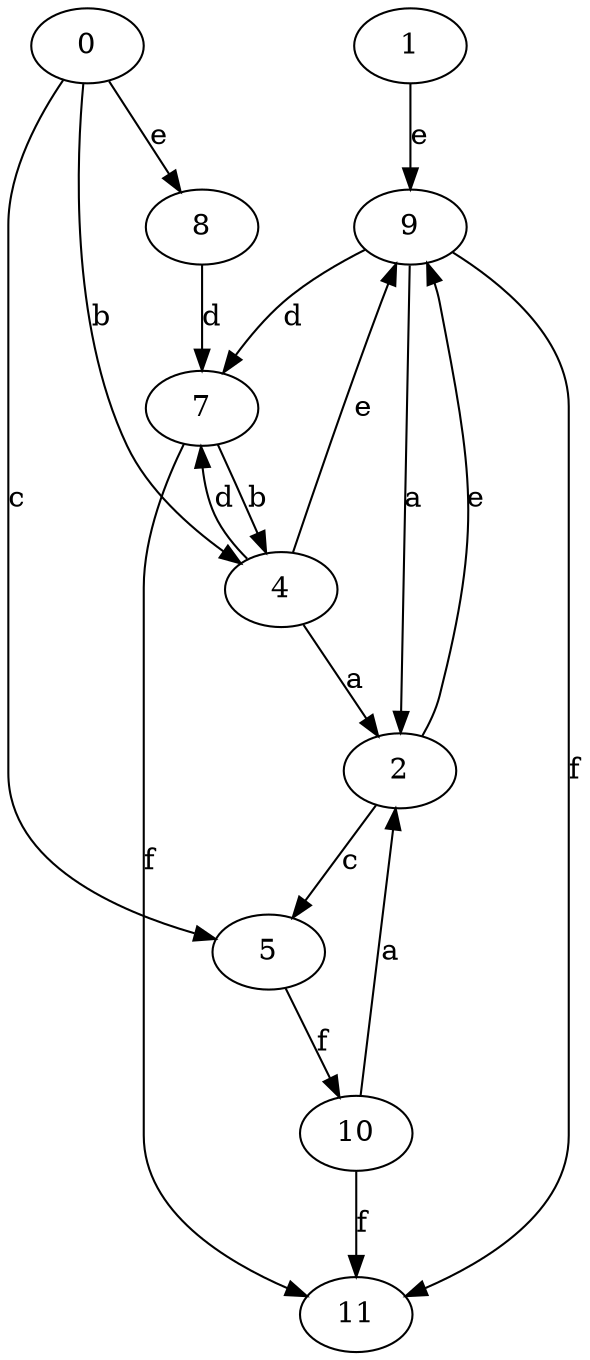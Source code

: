 strict digraph  {
1;
2;
4;
5;
7;
8;
9;
10;
0;
11;
1 -> 9  [label=e];
2 -> 5  [label=c];
2 -> 9  [label=e];
4 -> 2  [label=a];
4 -> 7  [label=d];
4 -> 9  [label=e];
5 -> 10  [label=f];
7 -> 4  [label=b];
7 -> 11  [label=f];
8 -> 7  [label=d];
9 -> 2  [label=a];
9 -> 7  [label=d];
9 -> 11  [label=f];
10 -> 2  [label=a];
10 -> 11  [label=f];
0 -> 4  [label=b];
0 -> 5  [label=c];
0 -> 8  [label=e];
}
